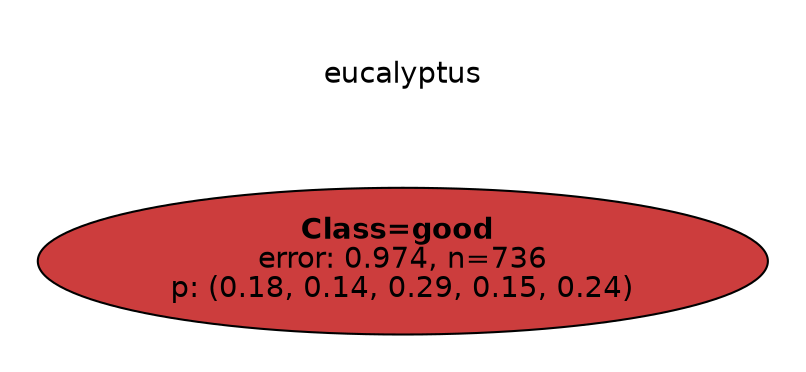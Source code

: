 digraph Tree {
splines=false;
graph [pad=".25", ranksep="0.5", nodesep="1"];
node [shape=rect, style="filled", color="black", fontname="helvetica",fillcolor="white"] ;
edge [fontname="helvetica"] ;
0 [label="eucalyptus", shape=plaintext];
0:s -> 1:n [style=invis];   
1 [label=<<b> Class=good </b> <br/> error: 0.974, n=736 <br/> p: (0.18, 0.14, 0.29, 0.15, 0.24) >, fillcolor="0.000 0.7 0.800", shape="oval"];

}